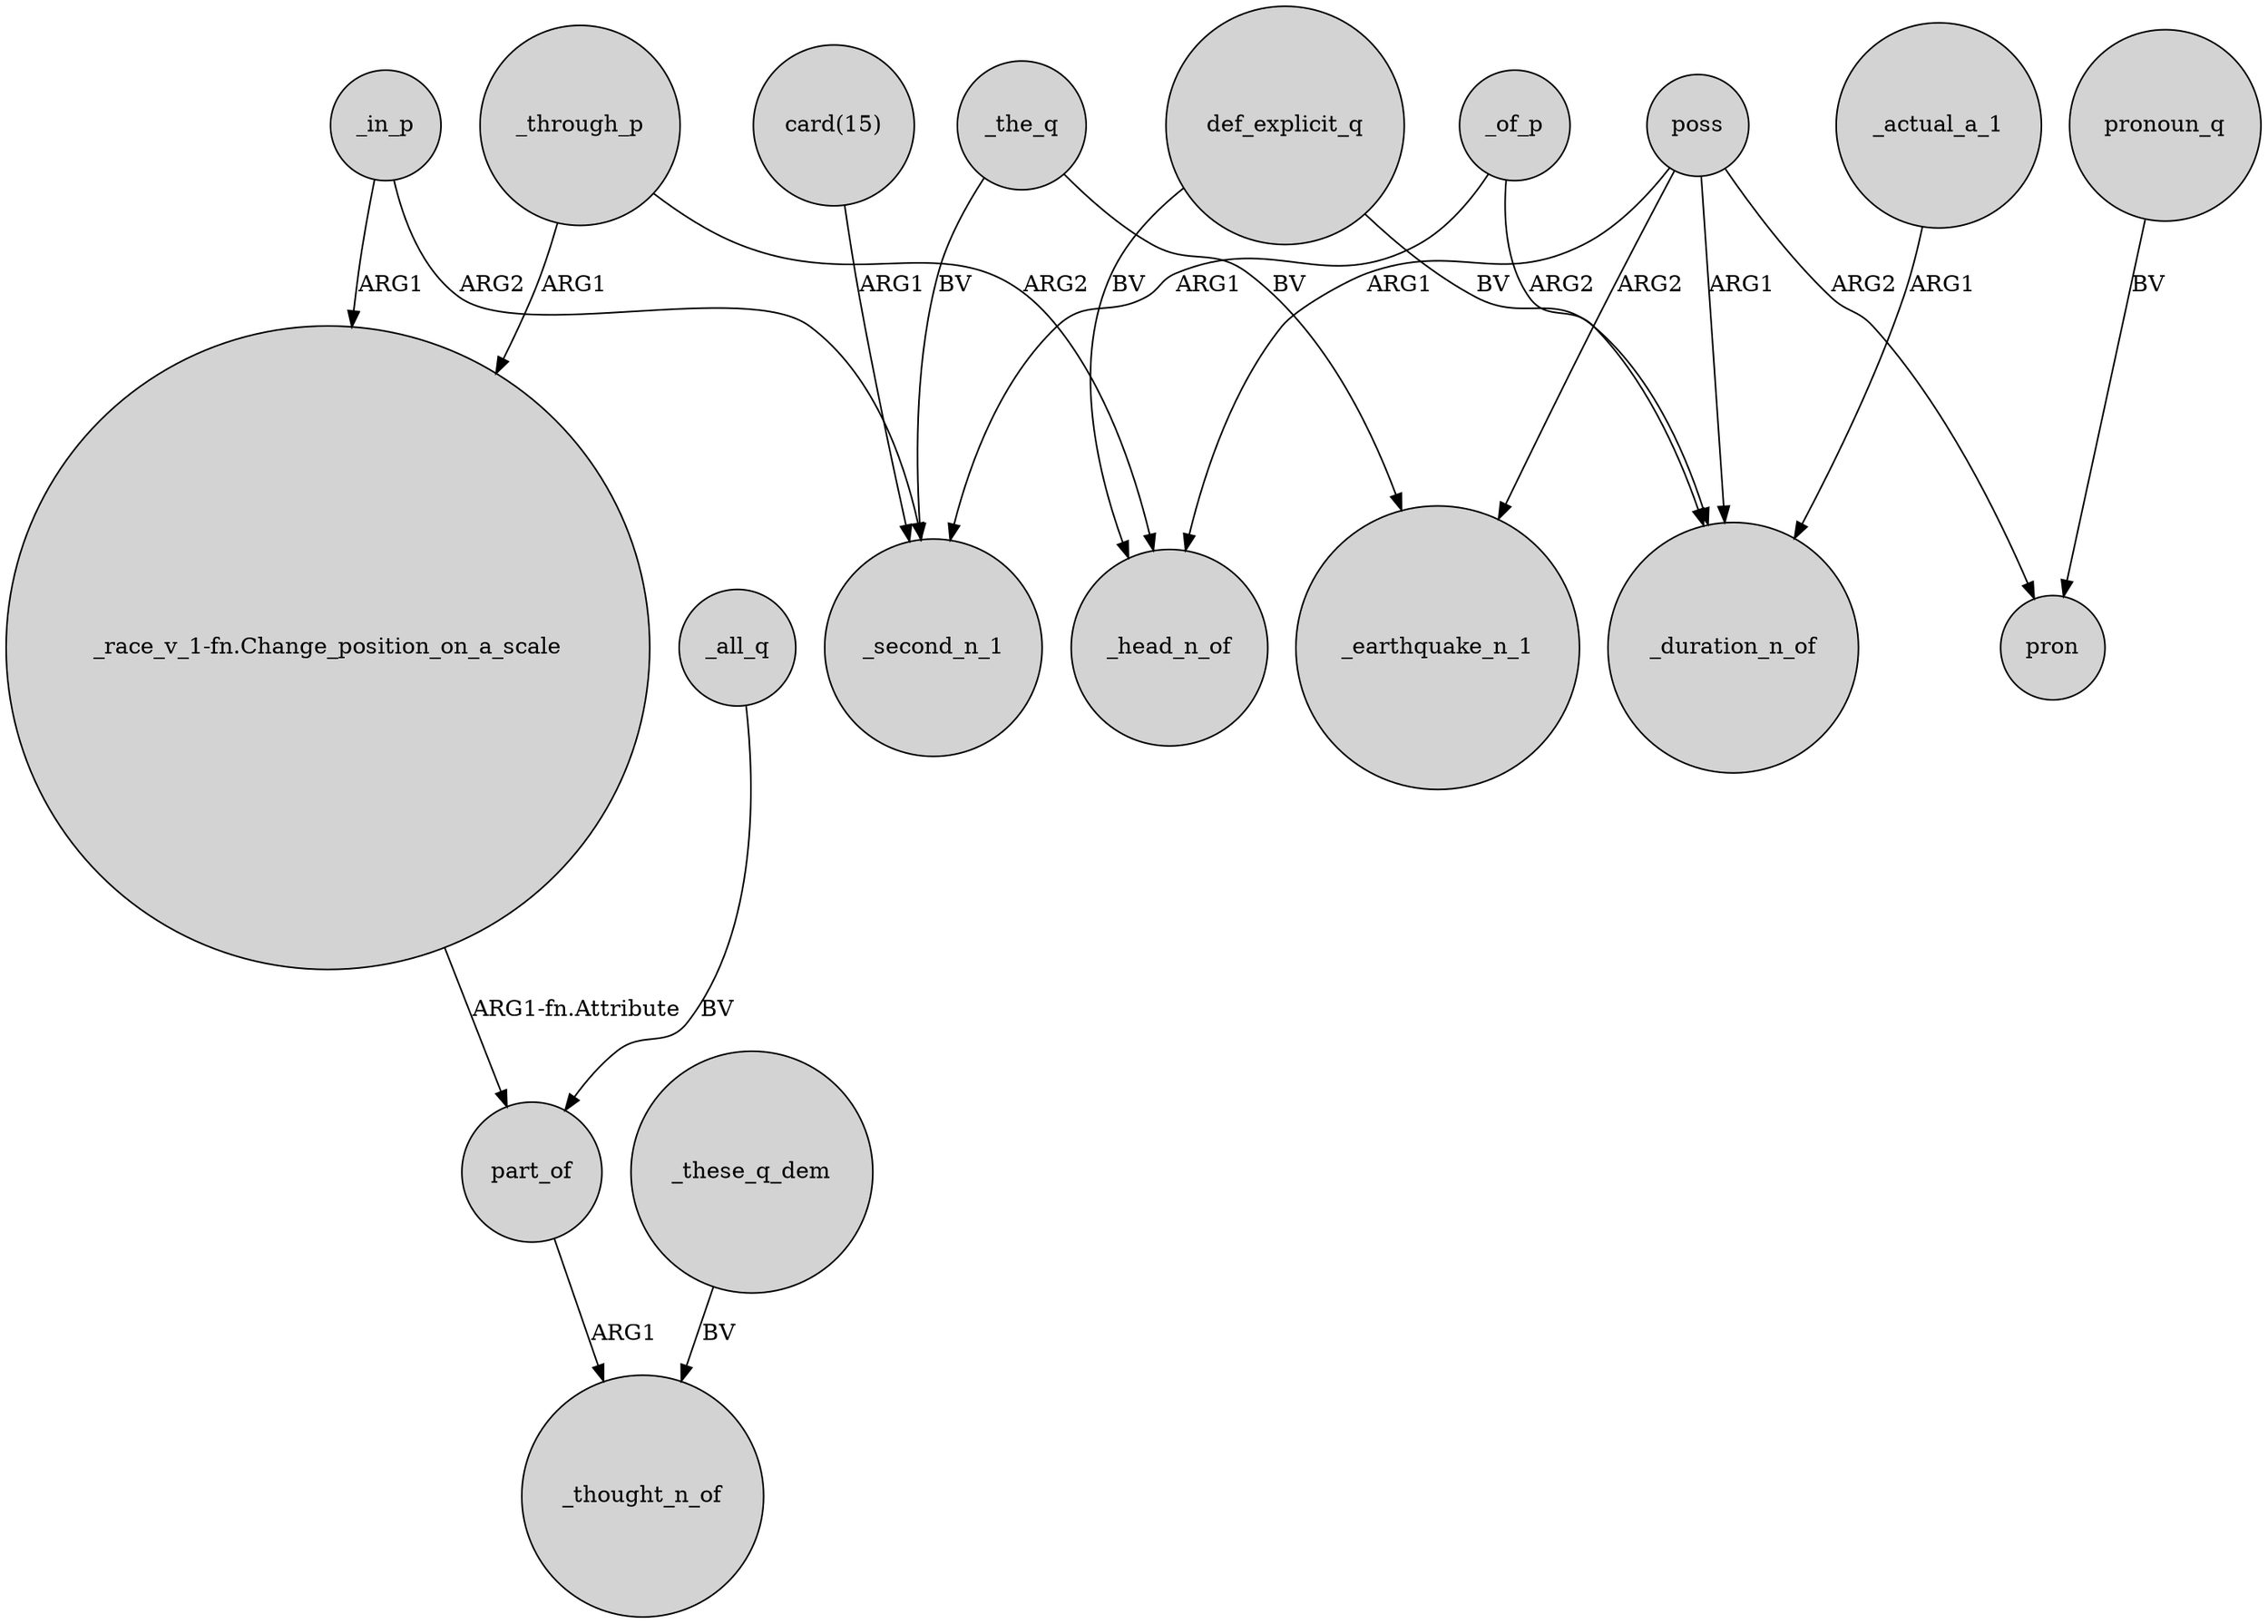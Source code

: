 digraph {
	node [shape=circle style=filled]
	"_race_v_1-fn.Change_position_on_a_scale" -> part_of [label="ARG1-fn.Attribute"]
	_in_p -> "_race_v_1-fn.Change_position_on_a_scale" [label=ARG1]
	_these_q_dem -> _thought_n_of [label=BV]
	_of_p -> _duration_n_of [label=ARG2]
	_of_p -> _second_n_1 [label=ARG1]
	poss -> _duration_n_of [label=ARG1]
	_through_p -> _head_n_of [label=ARG2]
	poss -> _head_n_of [label=ARG1]
	_all_q -> part_of [label=BV]
	"card(15)" -> _second_n_1 [label=ARG1]
	pronoun_q -> pron [label=BV]
	poss -> pron [label=ARG2]
	def_explicit_q -> _head_n_of [label=BV]
	def_explicit_q -> _duration_n_of [label=BV]
	part_of -> _thought_n_of [label=ARG1]
	poss -> _earthquake_n_1 [label=ARG2]
	_through_p -> "_race_v_1-fn.Change_position_on_a_scale" [label=ARG1]
	_in_p -> _second_n_1 [label=ARG2]
	_the_q -> _second_n_1 [label=BV]
	_the_q -> _earthquake_n_1 [label=BV]
	_actual_a_1 -> _duration_n_of [label=ARG1]
}
